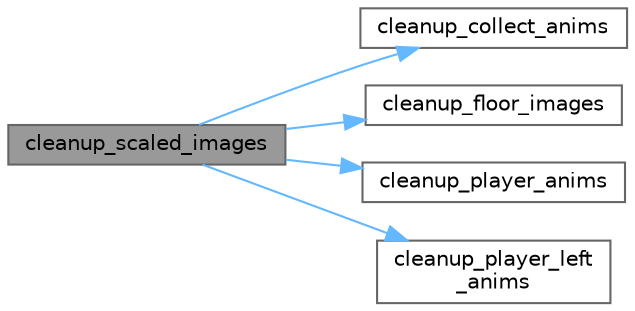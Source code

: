 digraph "cleanup_scaled_images"
{
 // INTERACTIVE_SVG=YES
 // LATEX_PDF_SIZE
  bgcolor="transparent";
  edge [fontname=Helvetica,fontsize=10,labelfontname=Helvetica,labelfontsize=10];
  node [fontname=Helvetica,fontsize=10,shape=box,height=0.2,width=0.4];
  rankdir="LR";
  Node1 [id="Node000001",label="cleanup_scaled_images",height=0.2,width=0.4,color="gray40", fillcolor="grey60", style="filled", fontcolor="black",tooltip=" "];
  Node1 -> Node2 [id="edge1_Node000001_Node000002",color="steelblue1",style="solid",tooltip=" "];
  Node2 [id="Node000002",label="cleanup_collect_anims",height=0.2,width=0.4,color="grey40", fillcolor="white", style="filled",URL="$utils_8c.html#a248d446aa9c26de1799fe09b07531c3d",tooltip=" "];
  Node1 -> Node3 [id="edge2_Node000001_Node000003",color="steelblue1",style="solid",tooltip=" "];
  Node3 [id="Node000003",label="cleanup_floor_images",height=0.2,width=0.4,color="grey40", fillcolor="white", style="filled",URL="$utils_8c.html#af696a35befccf80ea35fc848c9292fef",tooltip=" "];
  Node1 -> Node4 [id="edge3_Node000001_Node000004",color="steelblue1",style="solid",tooltip=" "];
  Node4 [id="Node000004",label="cleanup_player_anims",height=0.2,width=0.4,color="grey40", fillcolor="white", style="filled",URL="$utils_8c.html#a4644ff6c8a89161bb498cbce5edd4c27",tooltip=" "];
  Node1 -> Node5 [id="edge4_Node000001_Node000005",color="steelblue1",style="solid",tooltip=" "];
  Node5 [id="Node000005",label="cleanup_player_left\l_anims",height=0.2,width=0.4,color="grey40", fillcolor="white", style="filled",URL="$utils_8c.html#a55a5e38ede17361f52b74b7108edb421",tooltip=" "];
}

